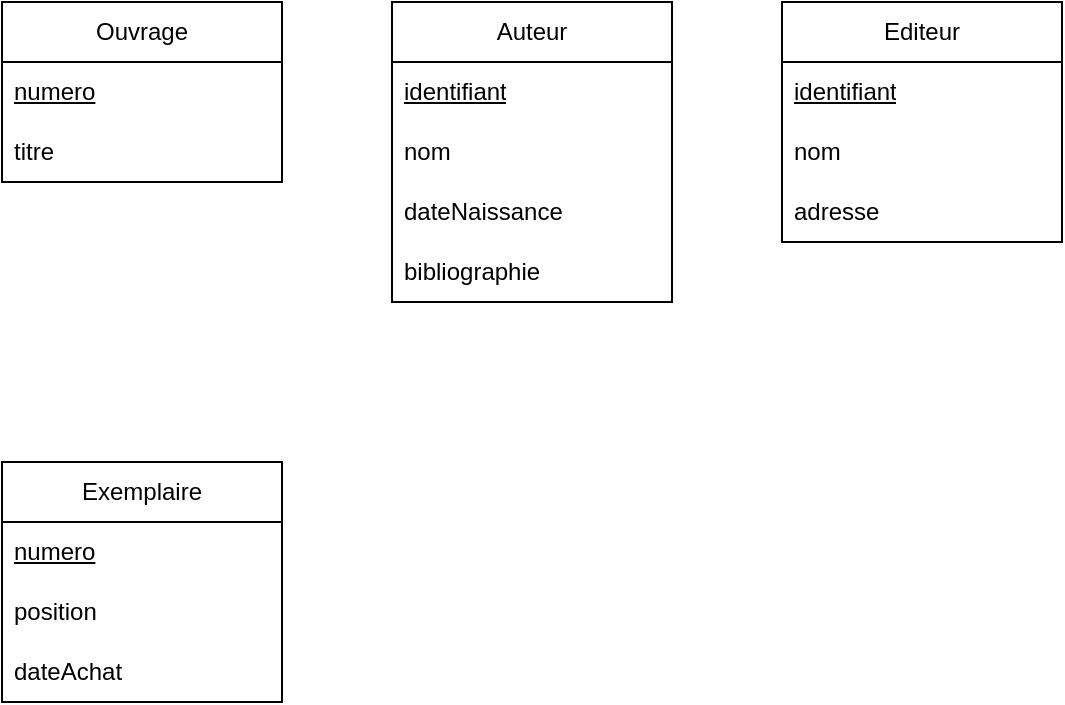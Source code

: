 <mxfile version="22.1.0" type="github">
  <diagram name="Page-1" id="KRZaHY0wFicRCg3MevV7">
    <mxGraphModel dx="1174" dy="719" grid="1" gridSize="10" guides="1" tooltips="1" connect="1" arrows="1" fold="1" page="1" pageScale="1" pageWidth="850" pageHeight="1100" math="0" shadow="0">
      <root>
        <mxCell id="0" />
        <mxCell id="1" parent="0" />
        <mxCell id="AyFjoa11Rbz8m4QVBUPV-1" value="Ouvrage" style="swimlane;fontStyle=0;childLayout=stackLayout;horizontal=1;startSize=30;horizontalStack=0;resizeParent=1;resizeParentMax=0;resizeLast=0;collapsible=1;marginBottom=0;whiteSpace=wrap;html=1;" vertex="1" parent="1">
          <mxGeometry x="90" y="50" width="140" height="90" as="geometry" />
        </mxCell>
        <mxCell id="AyFjoa11Rbz8m4QVBUPV-2" value="&lt;u&gt;numero&lt;/u&gt;" style="text;strokeColor=none;fillColor=none;align=left;verticalAlign=middle;spacingLeft=4;spacingRight=4;overflow=hidden;points=[[0,0.5],[1,0.5]];portConstraint=eastwest;rotatable=0;whiteSpace=wrap;html=1;" vertex="1" parent="AyFjoa11Rbz8m4QVBUPV-1">
          <mxGeometry y="30" width="140" height="30" as="geometry" />
        </mxCell>
        <mxCell id="AyFjoa11Rbz8m4QVBUPV-12" value="titre" style="text;strokeColor=none;fillColor=none;align=left;verticalAlign=middle;spacingLeft=4;spacingRight=4;overflow=hidden;points=[[0,0.5],[1,0.5]];portConstraint=eastwest;rotatable=0;whiteSpace=wrap;html=1;" vertex="1" parent="AyFjoa11Rbz8m4QVBUPV-1">
          <mxGeometry y="60" width="140" height="30" as="geometry" />
        </mxCell>
        <mxCell id="AyFjoa11Rbz8m4QVBUPV-5" value="Auteur" style="swimlane;fontStyle=0;childLayout=stackLayout;horizontal=1;startSize=30;horizontalStack=0;resizeParent=1;resizeParentMax=0;resizeLast=0;collapsible=1;marginBottom=0;whiteSpace=wrap;html=1;" vertex="1" parent="1">
          <mxGeometry x="285" y="50" width="140" height="150" as="geometry" />
        </mxCell>
        <mxCell id="AyFjoa11Rbz8m4QVBUPV-6" value="&lt;u&gt;identifiant&lt;/u&gt;" style="text;strokeColor=none;fillColor=none;align=left;verticalAlign=middle;spacingLeft=4;spacingRight=4;overflow=hidden;points=[[0,0.5],[1,0.5]];portConstraint=eastwest;rotatable=0;whiteSpace=wrap;html=1;" vertex="1" parent="AyFjoa11Rbz8m4QVBUPV-5">
          <mxGeometry y="30" width="140" height="30" as="geometry" />
        </mxCell>
        <mxCell id="AyFjoa11Rbz8m4QVBUPV-9" value="nom" style="text;strokeColor=none;fillColor=none;align=left;verticalAlign=middle;spacingLeft=4;spacingRight=4;overflow=hidden;points=[[0,0.5],[1,0.5]];portConstraint=eastwest;rotatable=0;whiteSpace=wrap;html=1;" vertex="1" parent="AyFjoa11Rbz8m4QVBUPV-5">
          <mxGeometry y="60" width="140" height="30" as="geometry" />
        </mxCell>
        <mxCell id="AyFjoa11Rbz8m4QVBUPV-10" value="dateNaissance" style="text;strokeColor=none;fillColor=none;align=left;verticalAlign=middle;spacingLeft=4;spacingRight=4;overflow=hidden;points=[[0,0.5],[1,0.5]];portConstraint=eastwest;rotatable=0;whiteSpace=wrap;html=1;" vertex="1" parent="AyFjoa11Rbz8m4QVBUPV-5">
          <mxGeometry y="90" width="140" height="30" as="geometry" />
        </mxCell>
        <mxCell id="AyFjoa11Rbz8m4QVBUPV-11" value="bibliographie" style="text;strokeColor=none;fillColor=none;align=left;verticalAlign=middle;spacingLeft=4;spacingRight=4;overflow=hidden;points=[[0,0.5],[1,0.5]];portConstraint=eastwest;rotatable=0;whiteSpace=wrap;html=1;" vertex="1" parent="AyFjoa11Rbz8m4QVBUPV-5">
          <mxGeometry y="120" width="140" height="30" as="geometry" />
        </mxCell>
        <mxCell id="AyFjoa11Rbz8m4QVBUPV-7" value="Editeur" style="swimlane;fontStyle=0;childLayout=stackLayout;horizontal=1;startSize=30;horizontalStack=0;resizeParent=1;resizeParentMax=0;resizeLast=0;collapsible=1;marginBottom=0;whiteSpace=wrap;html=1;" vertex="1" parent="1">
          <mxGeometry x="480" y="50" width="140" height="120" as="geometry" />
        </mxCell>
        <mxCell id="AyFjoa11Rbz8m4QVBUPV-8" value="&lt;u&gt;identifiant&lt;/u&gt;" style="text;strokeColor=none;fillColor=none;align=left;verticalAlign=middle;spacingLeft=4;spacingRight=4;overflow=hidden;points=[[0,0.5],[1,0.5]];portConstraint=eastwest;rotatable=0;whiteSpace=wrap;html=1;" vertex="1" parent="AyFjoa11Rbz8m4QVBUPV-7">
          <mxGeometry y="30" width="140" height="30" as="geometry" />
        </mxCell>
        <mxCell id="AyFjoa11Rbz8m4QVBUPV-13" value="nom" style="text;strokeColor=none;fillColor=none;align=left;verticalAlign=middle;spacingLeft=4;spacingRight=4;overflow=hidden;points=[[0,0.5],[1,0.5]];portConstraint=eastwest;rotatable=0;whiteSpace=wrap;html=1;" vertex="1" parent="AyFjoa11Rbz8m4QVBUPV-7">
          <mxGeometry y="60" width="140" height="30" as="geometry" />
        </mxCell>
        <mxCell id="AyFjoa11Rbz8m4QVBUPV-14" value="adresse" style="text;strokeColor=none;fillColor=none;align=left;verticalAlign=middle;spacingLeft=4;spacingRight=4;overflow=hidden;points=[[0,0.5],[1,0.5]];portConstraint=eastwest;rotatable=0;whiteSpace=wrap;html=1;" vertex="1" parent="AyFjoa11Rbz8m4QVBUPV-7">
          <mxGeometry y="90" width="140" height="30" as="geometry" />
        </mxCell>
        <mxCell id="AyFjoa11Rbz8m4QVBUPV-19" value="Exemplaire" style="swimlane;fontStyle=0;childLayout=stackLayout;horizontal=1;startSize=30;horizontalStack=0;resizeParent=1;resizeParentMax=0;resizeLast=0;collapsible=1;marginBottom=0;whiteSpace=wrap;html=1;" vertex="1" parent="1">
          <mxGeometry x="90" y="280" width="140" height="120" as="geometry" />
        </mxCell>
        <mxCell id="AyFjoa11Rbz8m4QVBUPV-20" value="&lt;u&gt;numero&lt;/u&gt;" style="text;strokeColor=none;fillColor=none;align=left;verticalAlign=middle;spacingLeft=4;spacingRight=4;overflow=hidden;points=[[0,0.5],[1,0.5]];portConstraint=eastwest;rotatable=0;whiteSpace=wrap;html=1;" vertex="1" parent="AyFjoa11Rbz8m4QVBUPV-19">
          <mxGeometry y="30" width="140" height="30" as="geometry" />
        </mxCell>
        <mxCell id="AyFjoa11Rbz8m4QVBUPV-21" value="position" style="text;strokeColor=none;fillColor=none;align=left;verticalAlign=middle;spacingLeft=4;spacingRight=4;overflow=hidden;points=[[0,0.5],[1,0.5]];portConstraint=eastwest;rotatable=0;whiteSpace=wrap;html=1;" vertex="1" parent="AyFjoa11Rbz8m4QVBUPV-19">
          <mxGeometry y="60" width="140" height="30" as="geometry" />
        </mxCell>
        <mxCell id="AyFjoa11Rbz8m4QVBUPV-22" value="dateAchat" style="text;strokeColor=none;fillColor=none;align=left;verticalAlign=middle;spacingLeft=4;spacingRight=4;overflow=hidden;points=[[0,0.5],[1,0.5]];portConstraint=eastwest;rotatable=0;whiteSpace=wrap;html=1;" vertex="1" parent="AyFjoa11Rbz8m4QVBUPV-19">
          <mxGeometry y="90" width="140" height="30" as="geometry" />
        </mxCell>
      </root>
    </mxGraphModel>
  </diagram>
</mxfile>
